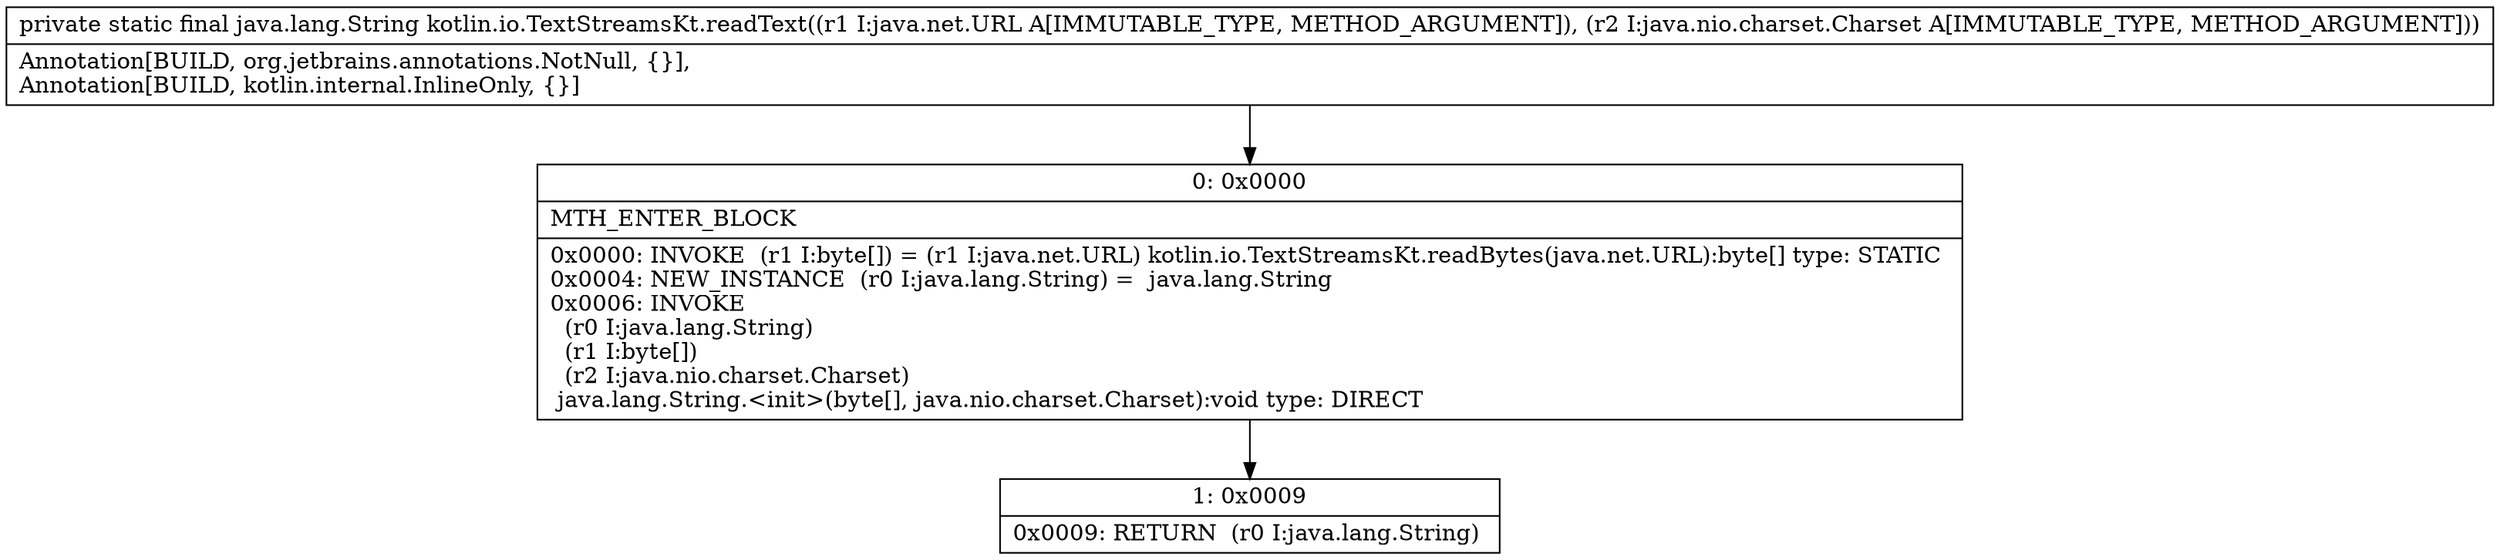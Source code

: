 digraph "CFG forkotlin.io.TextStreamsKt.readText(Ljava\/net\/URL;Ljava\/nio\/charset\/Charset;)Ljava\/lang\/String;" {
Node_0 [shape=record,label="{0\:\ 0x0000|MTH_ENTER_BLOCK\l|0x0000: INVOKE  (r1 I:byte[]) = (r1 I:java.net.URL) kotlin.io.TextStreamsKt.readBytes(java.net.URL):byte[] type: STATIC \l0x0004: NEW_INSTANCE  (r0 I:java.lang.String) =  java.lang.String \l0x0006: INVOKE  \l  (r0 I:java.lang.String)\l  (r1 I:byte[])\l  (r2 I:java.nio.charset.Charset)\l java.lang.String.\<init\>(byte[], java.nio.charset.Charset):void type: DIRECT \l}"];
Node_1 [shape=record,label="{1\:\ 0x0009|0x0009: RETURN  (r0 I:java.lang.String) \l}"];
MethodNode[shape=record,label="{private static final java.lang.String kotlin.io.TextStreamsKt.readText((r1 I:java.net.URL A[IMMUTABLE_TYPE, METHOD_ARGUMENT]), (r2 I:java.nio.charset.Charset A[IMMUTABLE_TYPE, METHOD_ARGUMENT]))  | Annotation[BUILD, org.jetbrains.annotations.NotNull, \{\}], \lAnnotation[BUILD, kotlin.internal.InlineOnly, \{\}]\l}"];
MethodNode -> Node_0;
Node_0 -> Node_1;
}

